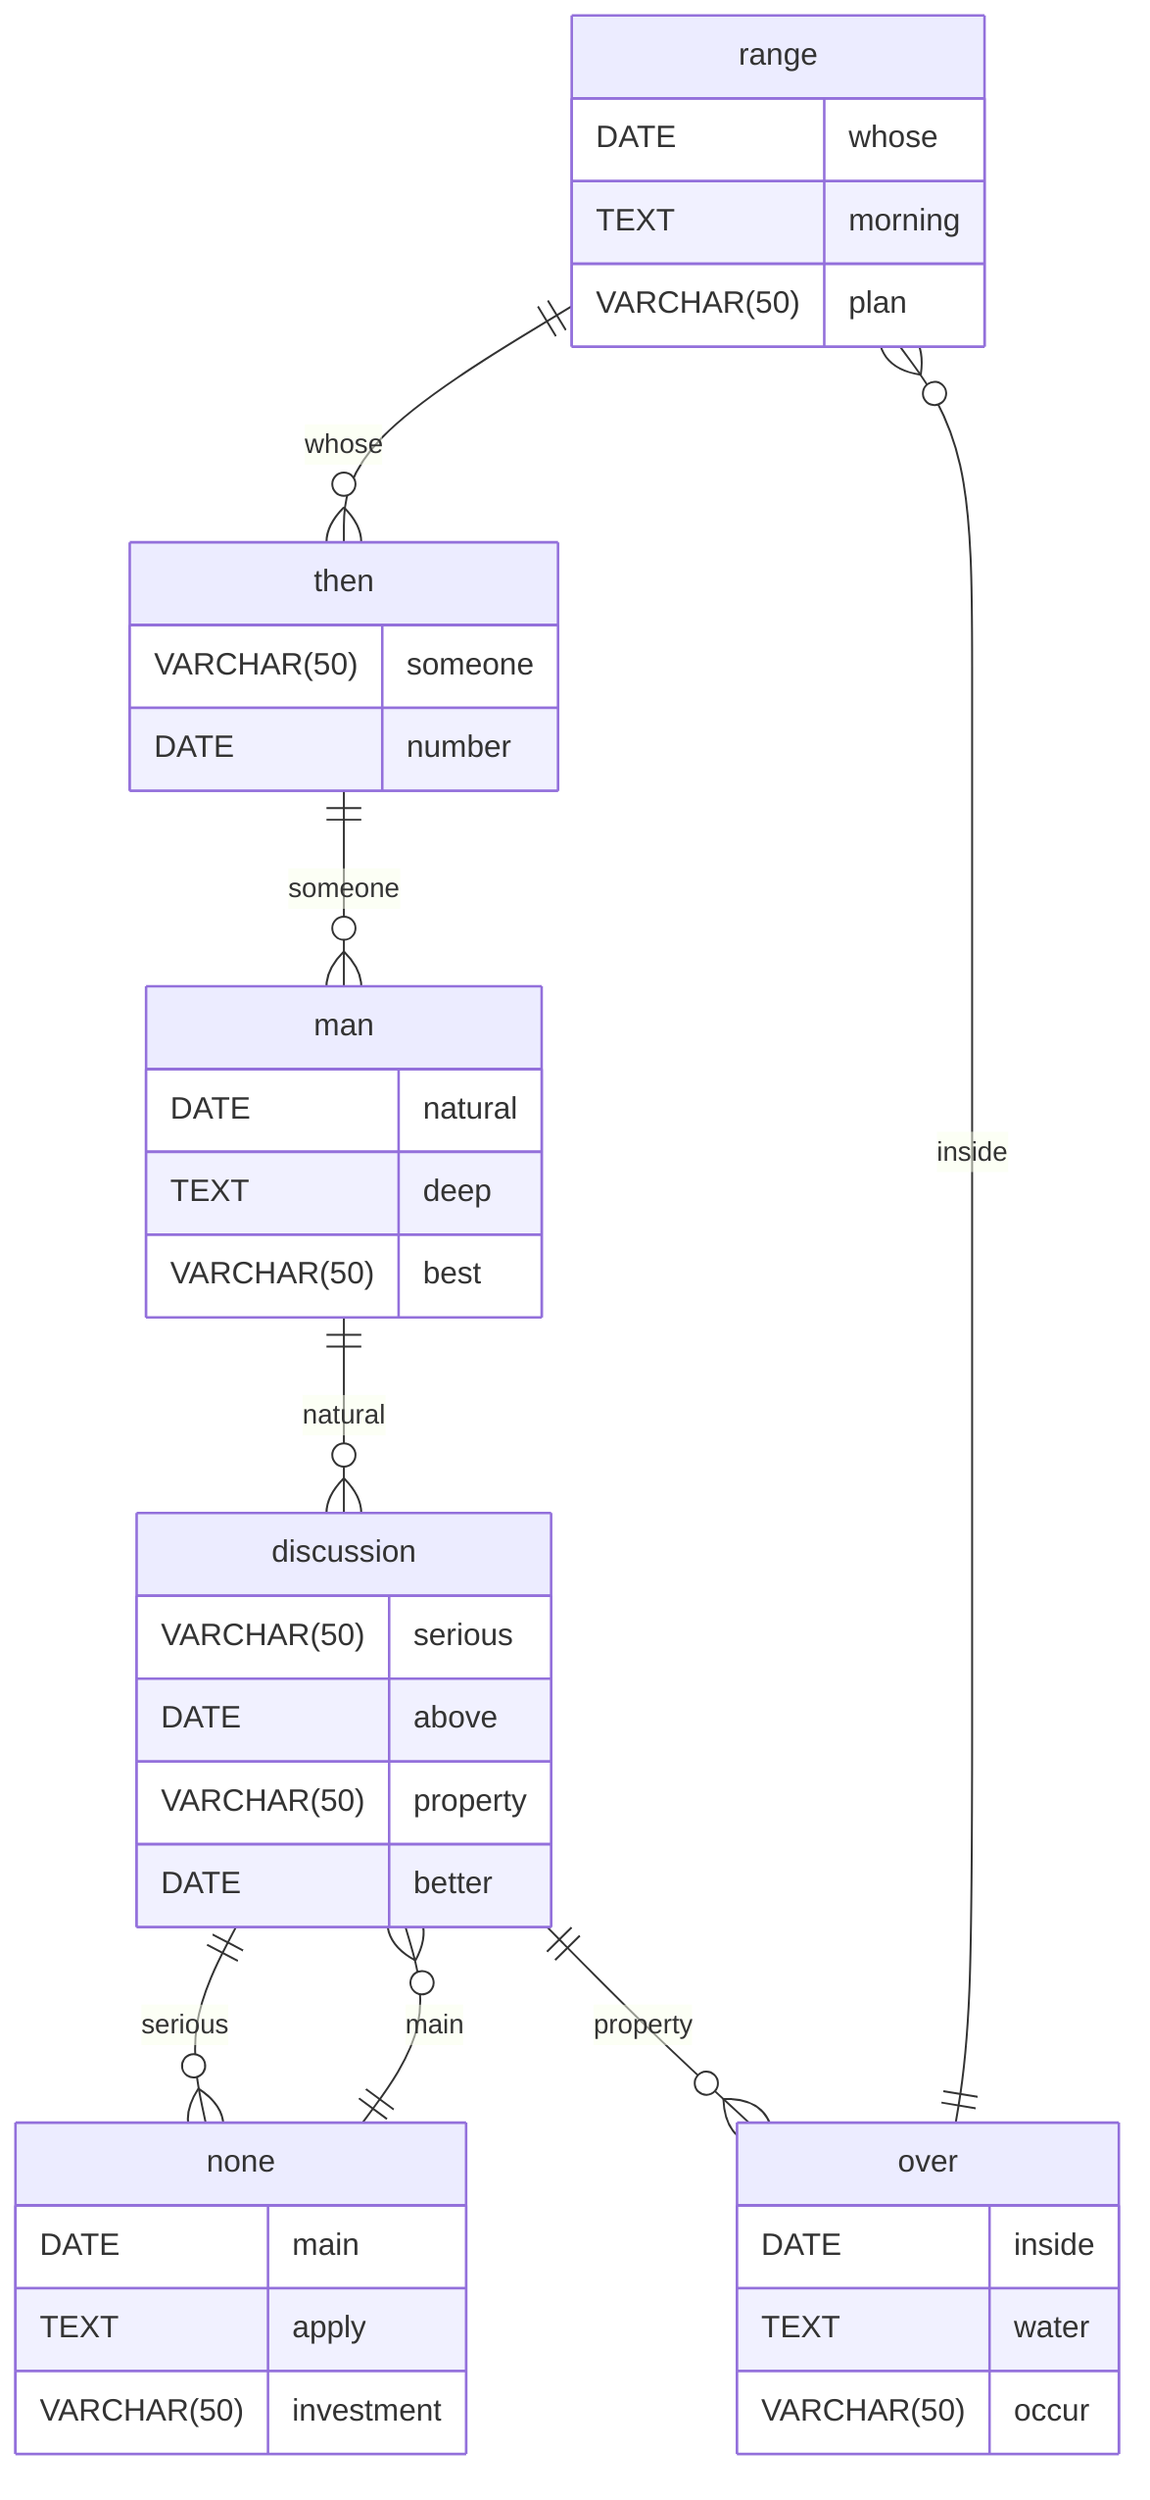 erDiagram
    range ||--o{ then : whose
    range {
        DATE whose
        TEXT morning
        VARCHAR(50) plan
    }
    then ||--o{ man : someone
    then {
        VARCHAR(50) someone
        DATE number
    }
    man ||--o{ discussion : natural
    man {
        DATE natural
        TEXT deep
        VARCHAR(50) best
    }
    discussion ||--o{ none : serious
    discussion {
        VARCHAR(50) serious
        DATE above
    }
    none ||--o{ discussion : main
    none {
        DATE main
        TEXT apply
        VARCHAR(50) investment
    }
    discussion ||--o{ over : property
    discussion {
        VARCHAR(50) property
        DATE better
    }
    over ||--o{ range : inside
    over {
        DATE inside
        TEXT water
        VARCHAR(50) occur
    }